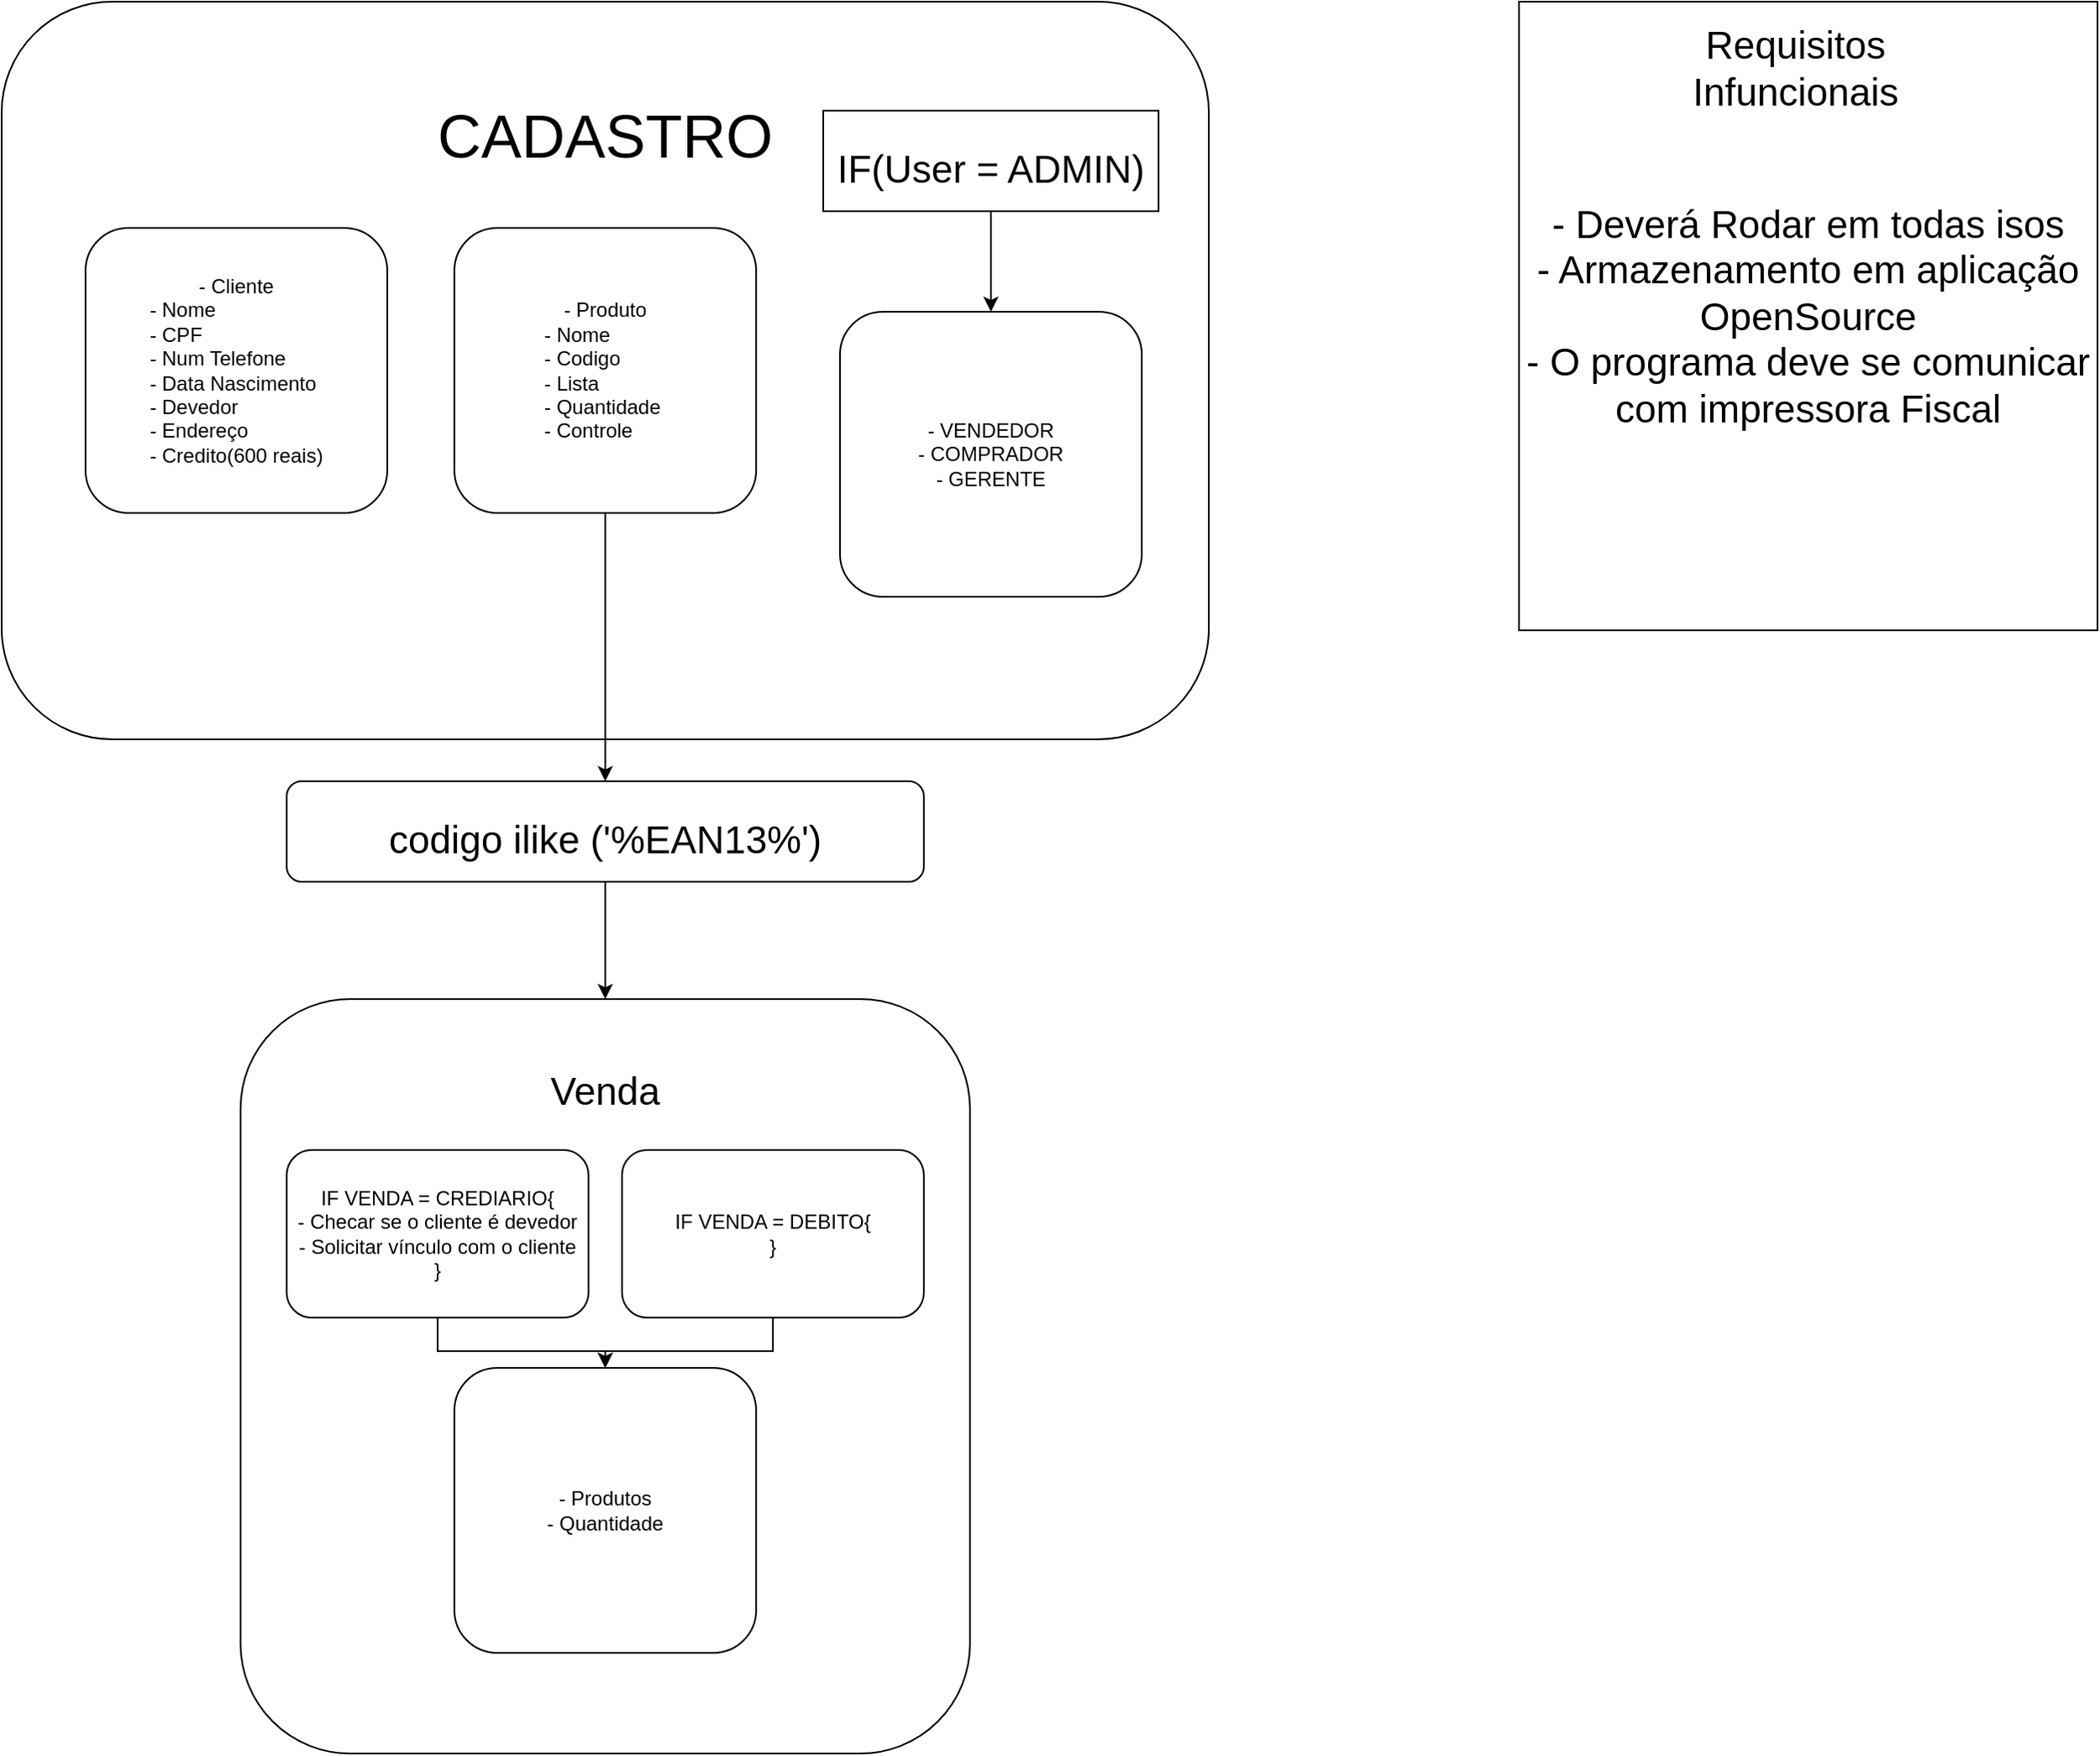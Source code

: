 <mxfile version="17.3.0" type="device"><diagram name="Page-1" id="2a216829-ef6e-dabb-86c1-c78162f3ba2b"><mxGraphModel dx="882" dy="491" grid="1" gridSize="10" guides="1" tooltips="1" connect="1" arrows="1" fold="1" page="1" pageScale="1" pageWidth="850" pageHeight="1100" background="none" math="0" shadow="0"><root><mxCell id="0"/><mxCell id="1" parent="0"/><mxCell id="OZmz7MT-0YKvu3jxWAF5-3" value="&lt;div&gt;&lt;br&gt;&lt;/div&gt;" style="rounded=1;whiteSpace=wrap;html=1;align=center;" vertex="1" parent="1"><mxGeometry x="310" y="115" width="720" height="440" as="geometry"/></mxCell><mxCell id="7a84cebc1def654-2" value="- Cliente&lt;br&gt;&lt;div style=&quot;text-align: left&quot;&gt;&lt;span&gt;- Nome&lt;br&gt;- CPF&lt;br&gt;- Num Telefone&lt;br&gt;- Data Nascimento&amp;nbsp;&lt;br&gt;- Devedor&amp;nbsp;&lt;br&gt;- Endereço&lt;/span&gt;&lt;/div&gt;&lt;div style=&quot;text-align: left&quot;&gt;&lt;span&gt;- Credito(600 reais)&lt;/span&gt;&lt;/div&gt;" style="shape=ext;rounded=1;html=1;whiteSpace=wrap;" parent="1" vertex="1"><mxGeometry x="360" y="250" width="180" height="170" as="geometry"/></mxCell><mxCell id="OZmz7MT-0YKvu3jxWAF5-7" style="edgeStyle=orthogonalEdgeStyle;rounded=0;orthogonalLoop=1;jettySize=auto;html=1;entryX=0.5;entryY=0;entryDx=0;entryDy=0;fontSize=23;" edge="1" parent="1" source="OZmz7MT-0YKvu3jxWAF5-2" target="OZmz7MT-0YKvu3jxWAF5-6"><mxGeometry relative="1" as="geometry"/></mxCell><mxCell id="OZmz7MT-0YKvu3jxWAF5-2" value="- Produto&lt;br&gt;&lt;div style=&quot;text-align: left&quot;&gt;&lt;span&gt;- Nome&lt;br&gt;- Codigo&lt;br&gt;- Lista&lt;br&gt;- Quantidade&amp;nbsp;&lt;br&gt;- Controle&lt;br&gt;&lt;/span&gt;&lt;/div&gt;" style="shape=ext;rounded=1;html=1;whiteSpace=wrap;" vertex="1" parent="1"><mxGeometry x="580" y="250" width="180" height="170" as="geometry"/></mxCell><mxCell id="OZmz7MT-0YKvu3jxWAF5-4" value="CADASTRO" style="text;html=1;strokeColor=none;fillColor=none;align=center;verticalAlign=middle;whiteSpace=wrap;rounded=0;fontSize=36;" vertex="1" parent="1"><mxGeometry x="640" y="180" width="60" height="30" as="geometry"/></mxCell><mxCell id="OZmz7MT-0YKvu3jxWAF5-17" style="edgeStyle=orthogonalEdgeStyle;rounded=0;orthogonalLoop=1;jettySize=auto;html=1;exitX=0.5;exitY=1;exitDx=0;exitDy=0;entryX=0.5;entryY=0;entryDx=0;entryDy=0;fontSize=23;" edge="1" parent="1" source="OZmz7MT-0YKvu3jxWAF5-6" target="OZmz7MT-0YKvu3jxWAF5-14"><mxGeometry relative="1" as="geometry"/></mxCell><mxCell id="OZmz7MT-0YKvu3jxWAF5-6" value="&lt;font style=&quot;font-size: 23px&quot;&gt;codigo ilike ('%EAN13%')&lt;/font&gt;" style="rounded=1;whiteSpace=wrap;html=1;fontSize=36;" vertex="1" parent="1"><mxGeometry x="480" y="580" width="380" height="60" as="geometry"/></mxCell><mxCell id="OZmz7MT-0YKvu3jxWAF5-10" style="edgeStyle=orthogonalEdgeStyle;rounded=0;orthogonalLoop=1;jettySize=auto;html=1;exitX=0.5;exitY=1;exitDx=0;exitDy=0;entryX=0.5;entryY=0;entryDx=0;entryDy=0;fontSize=23;" edge="1" parent="1" source="OZmz7MT-0YKvu3jxWAF5-8" target="OZmz7MT-0YKvu3jxWAF5-9"><mxGeometry relative="1" as="geometry"/></mxCell><mxCell id="OZmz7MT-0YKvu3jxWAF5-8" value="&lt;font style=&quot;font-size: 23px&quot;&gt;IF(User = ADMIN)&lt;/font&gt;" style="rounded=1;whiteSpace=wrap;html=1;fontSize=36;arcSize=0;" vertex="1" parent="1"><mxGeometry x="800" y="180" width="200" height="60" as="geometry"/></mxCell><mxCell id="OZmz7MT-0YKvu3jxWAF5-9" value="- VENDEDOR&lt;br&gt;- COMPRADOR&lt;br&gt;- GERENTE" style="shape=ext;rounded=1;html=1;whiteSpace=wrap;" vertex="1" parent="1"><mxGeometry x="810" y="300" width="180" height="170" as="geometry"/></mxCell><mxCell id="OZmz7MT-0YKvu3jxWAF5-11" value="- Deverá Rodar em todas isos&lt;br&gt;- Armazenamento em aplicação OpenSource&lt;br&gt;- O programa deve se comunicar com impressora Fiscal&lt;br&gt;" style="rounded=0;whiteSpace=wrap;html=1;fontSize=23;" vertex="1" parent="1"><mxGeometry x="1215" y="115" width="345" height="375" as="geometry"/></mxCell><mxCell id="OZmz7MT-0YKvu3jxWAF5-12" value="Requisitos Infuncionais" style="text;html=1;strokeColor=none;fillColor=none;align=center;verticalAlign=middle;whiteSpace=wrap;rounded=0;fontSize=23;" vertex="1" parent="1"><mxGeometry x="1350" y="140" width="60" height="30" as="geometry"/></mxCell><mxCell id="OZmz7MT-0YKvu3jxWAF5-14" value="" style="shape=ext;rounded=1;html=1;whiteSpace=wrap;" vertex="1" parent="1"><mxGeometry x="452.5" y="710" width="435" height="450" as="geometry"/></mxCell><mxCell id="OZmz7MT-0YKvu3jxWAF5-15" value="Venda" style="text;html=1;strokeColor=none;fillColor=none;align=center;verticalAlign=middle;whiteSpace=wrap;rounded=0;fontSize=23;" vertex="1" parent="1"><mxGeometry x="640" y="750" width="60" height="30" as="geometry"/></mxCell><mxCell id="OZmz7MT-0YKvu3jxWAF5-16" value="- Produtos&lt;br&gt;- Quantidade" style="shape=ext;rounded=1;html=1;whiteSpace=wrap;" vertex="1" parent="1"><mxGeometry x="580" y="930" width="180" height="170" as="geometry"/></mxCell><mxCell id="OZmz7MT-0YKvu3jxWAF5-19" style="edgeStyle=orthogonalEdgeStyle;rounded=0;orthogonalLoop=1;jettySize=auto;html=1;exitX=0.5;exitY=1;exitDx=0;exitDy=0;entryX=0.5;entryY=0;entryDx=0;entryDy=0;fontSize=23;" edge="1" parent="1" source="OZmz7MT-0YKvu3jxWAF5-18" target="OZmz7MT-0YKvu3jxWAF5-16"><mxGeometry relative="1" as="geometry"/></mxCell><mxCell id="OZmz7MT-0YKvu3jxWAF5-18" value="IF VENDA = CREDIARIO{&lt;br&gt;- Checar se o cliente é devedor&lt;br&gt;- Solicitar vínculo com o cliente&lt;br&gt;}" style="shape=ext;rounded=1;html=1;whiteSpace=wrap;" vertex="1" parent="1"><mxGeometry x="480" y="800" width="180" height="100" as="geometry"/></mxCell><mxCell id="OZmz7MT-0YKvu3jxWAF5-21" style="edgeStyle=orthogonalEdgeStyle;rounded=0;orthogonalLoop=1;jettySize=auto;html=1;exitX=0.5;exitY=1;exitDx=0;exitDy=0;fontSize=23;" edge="1" parent="1" source="OZmz7MT-0YKvu3jxWAF5-20" target="OZmz7MT-0YKvu3jxWAF5-16"><mxGeometry relative="1" as="geometry"/></mxCell><mxCell id="OZmz7MT-0YKvu3jxWAF5-20" value="IF VENDA = DEBITO{&lt;br&gt;}" style="shape=ext;rounded=1;html=1;whiteSpace=wrap;" vertex="1" parent="1"><mxGeometry x="680" y="800" width="180" height="100" as="geometry"/></mxCell></root></mxGraphModel></diagram></mxfile>